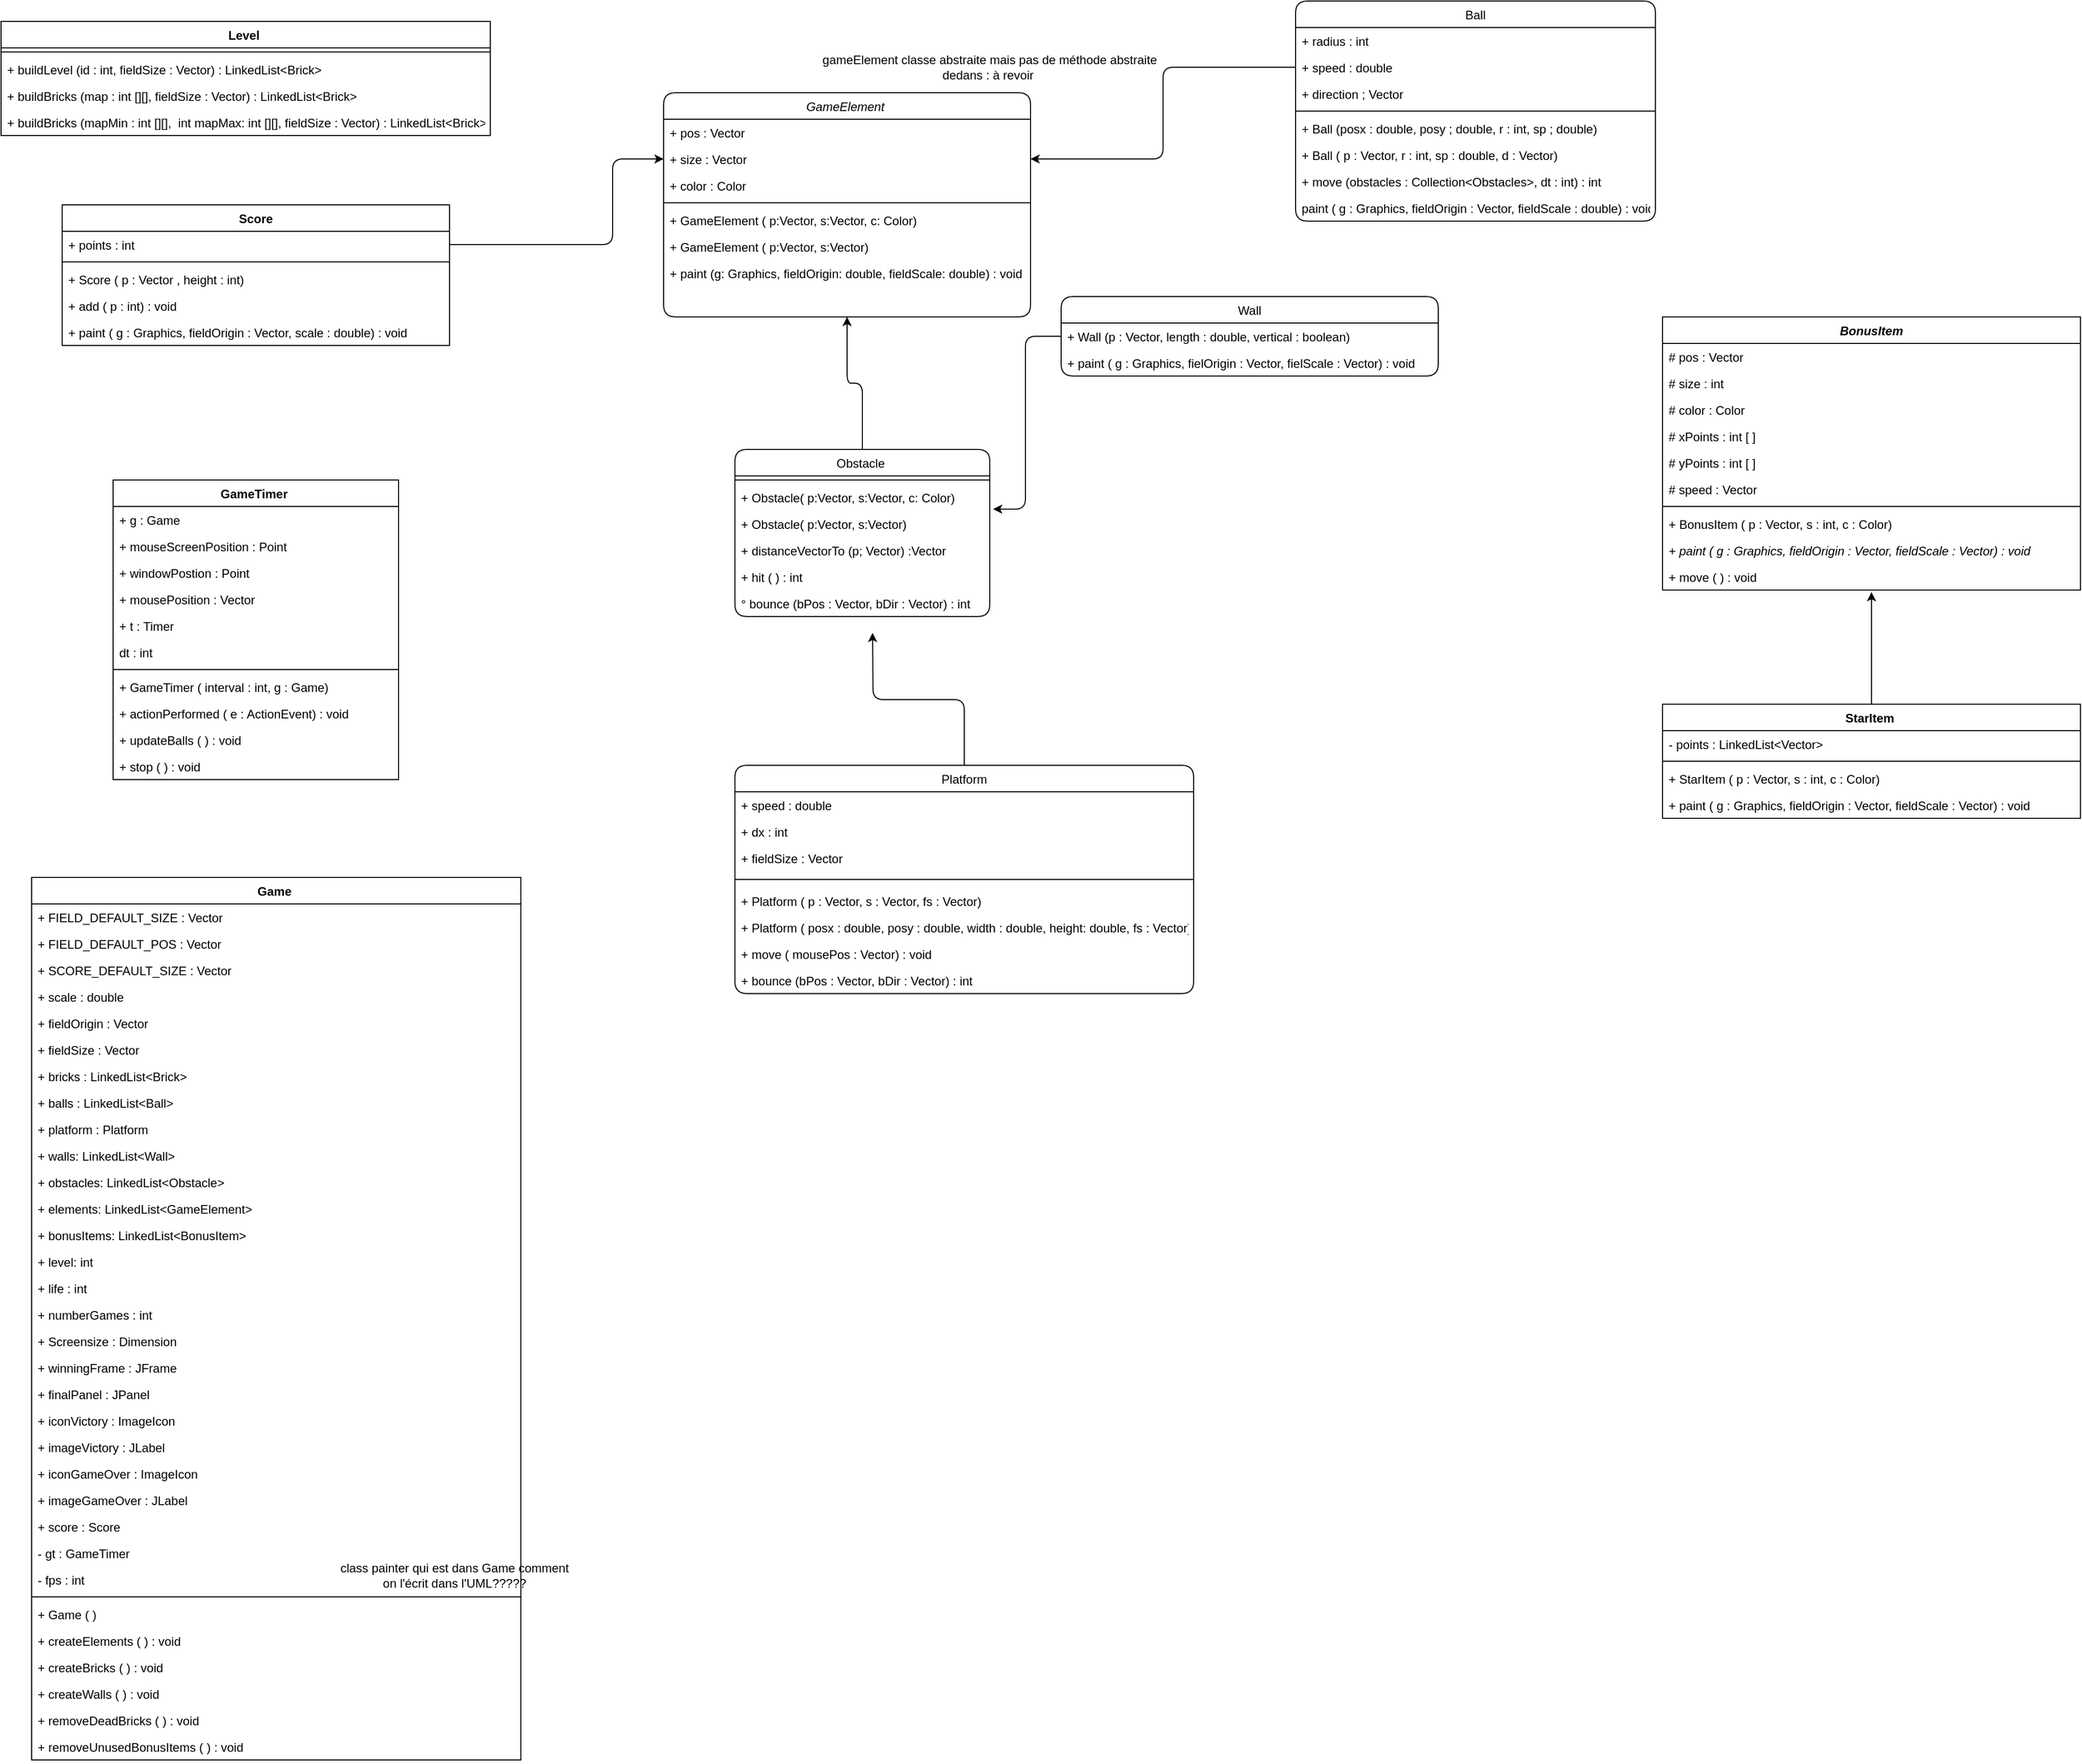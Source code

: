 <mxfile>
    <diagram id="C5RBs43oDa-KdzZeNtuy" name="Page-1">
        <mxGraphModel dx="3122" dy="638" grid="1" gridSize="10" guides="1" tooltips="1" connect="1" arrows="1" fold="1" page="1" pageScale="1" pageWidth="827" pageHeight="1169" background="none" math="0" shadow="0">
            <root>
                <mxCell id="WIyWlLk6GJQsqaUBKTNV-0"/>
                <mxCell id="WIyWlLk6GJQsqaUBKTNV-1" parent="WIyWlLk6GJQsqaUBKTNV-0"/>
                <mxCell id="zkfFHV4jXpPFQw0GAbJ--0" value="GameElement " style="swimlane;fontStyle=2;align=center;verticalAlign=top;childLayout=stackLayout;horizontal=1;startSize=26;horizontalStack=0;resizeParent=1;resizeLast=0;collapsible=1;marginBottom=0;rounded=1;shadow=0;strokeWidth=1;" parent="WIyWlLk6GJQsqaUBKTNV-1" vertex="1">
                    <mxGeometry x="-890" y="180" width="360" height="220" as="geometry">
                        <mxRectangle x="230" y="140" width="160" height="26" as="alternateBounds"/>
                    </mxGeometry>
                </mxCell>
                <mxCell id="zkfFHV4jXpPFQw0GAbJ--1" value="+ pos : Vector " style="text;align=left;verticalAlign=top;spacingLeft=4;spacingRight=4;overflow=hidden;rotatable=0;points=[[0,0.5],[1,0.5]];portConstraint=eastwest;rounded=1;" parent="zkfFHV4jXpPFQw0GAbJ--0" vertex="1">
                    <mxGeometry y="26" width="360" height="26" as="geometry"/>
                </mxCell>
                <mxCell id="zkfFHV4jXpPFQw0GAbJ--3" value="+ size : Vector " style="text;align=left;verticalAlign=top;spacingLeft=4;spacingRight=4;overflow=hidden;rotatable=0;points=[[0,0.5],[1,0.5]];portConstraint=eastwest;rounded=1;shadow=0;html=0;" parent="zkfFHV4jXpPFQw0GAbJ--0" vertex="1">
                    <mxGeometry y="52" width="360" height="26" as="geometry"/>
                </mxCell>
                <mxCell id="zkfFHV4jXpPFQw0GAbJ--2" value="+ color : Color " style="text;align=left;verticalAlign=top;spacingLeft=4;spacingRight=4;overflow=hidden;rotatable=0;points=[[0,0.5],[1,0.5]];portConstraint=eastwest;rounded=1;shadow=0;html=0;" parent="zkfFHV4jXpPFQw0GAbJ--0" vertex="1">
                    <mxGeometry y="78" width="360" height="26" as="geometry"/>
                </mxCell>
                <mxCell id="zkfFHV4jXpPFQw0GAbJ--4" value="" style="line;html=1;strokeWidth=1;align=left;verticalAlign=middle;spacingTop=-1;spacingLeft=3;spacingRight=3;rotatable=0;labelPosition=right;points=[];portConstraint=eastwest;rounded=1;" parent="zkfFHV4jXpPFQw0GAbJ--0" vertex="1">
                    <mxGeometry y="104" width="360" height="8" as="geometry"/>
                </mxCell>
                <mxCell id="zkfFHV4jXpPFQw0GAbJ--5" value="+ GameElement ( p:Vector, s:Vector, c: Color)&#10;" style="text;align=left;verticalAlign=top;spacingLeft=4;spacingRight=4;overflow=hidden;rotatable=0;points=[[0,0.5],[1,0.5]];portConstraint=eastwest;fontStyle=0;rounded=1;" parent="zkfFHV4jXpPFQw0GAbJ--0" vertex="1">
                    <mxGeometry y="112" width="360" height="26" as="geometry"/>
                </mxCell>
                <mxCell id="P5pWJtU0JUkxJ-UtCETu-0" value="+ GameElement ( p:Vector, s:Vector)&#10;" style="text;align=left;verticalAlign=top;spacingLeft=4;spacingRight=4;overflow=hidden;rotatable=0;points=[[0,0.5],[1,0.5]];portConstraint=eastwest;fontStyle=0;rounded=1;" parent="zkfFHV4jXpPFQw0GAbJ--0" vertex="1">
                    <mxGeometry y="138" width="360" height="26" as="geometry"/>
                </mxCell>
                <mxCell id="P5pWJtU0JUkxJ-UtCETu-1" value="+ paint (g: Graphics, fieldOrigin: double, fieldScale: double) : void " style="text;align=left;verticalAlign=top;spacingLeft=4;spacingRight=4;overflow=hidden;rotatable=0;points=[[0,0.5],[1,0.5]];portConstraint=eastwest;fontStyle=0;rounded=1;" parent="zkfFHV4jXpPFQw0GAbJ--0" vertex="1">
                    <mxGeometry y="164" width="360" height="26" as="geometry"/>
                </mxCell>
                <mxCell id="P5pWJtU0JUkxJ-UtCETu-25" style="edgeStyle=orthogonalEdgeStyle;rounded=1;orthogonalLoop=1;jettySize=auto;html=1;exitX=0.5;exitY=0;exitDx=0;exitDy=0;entryX=0.5;entryY=1;entryDx=0;entryDy=0;" parent="WIyWlLk6GJQsqaUBKTNV-1" source="zkfFHV4jXpPFQw0GAbJ--6" target="zkfFHV4jXpPFQw0GAbJ--0" edge="1">
                    <mxGeometry relative="1" as="geometry"/>
                </mxCell>
                <mxCell id="zkfFHV4jXpPFQw0GAbJ--6" value="Obstacle " style="swimlane;fontStyle=0;align=center;verticalAlign=top;childLayout=stackLayout;horizontal=1;startSize=26;horizontalStack=0;resizeParent=1;resizeLast=0;collapsible=1;marginBottom=0;rounded=1;shadow=0;strokeWidth=1;" parent="WIyWlLk6GJQsqaUBKTNV-1" vertex="1">
                    <mxGeometry x="-820" y="530" width="250" height="164" as="geometry">
                        <mxRectangle x="130" y="380" width="160" height="26" as="alternateBounds"/>
                    </mxGeometry>
                </mxCell>
                <mxCell id="zkfFHV4jXpPFQw0GAbJ--9" value="" style="line;html=1;strokeWidth=1;align=left;verticalAlign=middle;spacingTop=-1;spacingLeft=3;spacingRight=3;rotatable=0;labelPosition=right;points=[];portConstraint=eastwest;rounded=1;" parent="zkfFHV4jXpPFQw0GAbJ--6" vertex="1">
                    <mxGeometry y="26" width="250" height="8" as="geometry"/>
                </mxCell>
                <mxCell id="zkfFHV4jXpPFQw0GAbJ--11" value="+ Obstacle( p:Vector, s:Vector, c: Color)&#10;" style="text;align=left;verticalAlign=top;spacingLeft=4;spacingRight=4;overflow=hidden;rotatable=0;points=[[0,0.5],[1,0.5]];portConstraint=eastwest;rounded=1;" parent="zkfFHV4jXpPFQw0GAbJ--6" vertex="1">
                    <mxGeometry y="34" width="250" height="26" as="geometry"/>
                </mxCell>
                <mxCell id="P5pWJtU0JUkxJ-UtCETu-2" value="+ Obstacle( p:Vector, s:Vector)&#10;" style="text;align=left;verticalAlign=top;spacingLeft=4;spacingRight=4;overflow=hidden;rotatable=0;points=[[0,0.5],[1,0.5]];portConstraint=eastwest;rounded=1;" parent="zkfFHV4jXpPFQw0GAbJ--6" vertex="1">
                    <mxGeometry y="60" width="250" height="26" as="geometry"/>
                </mxCell>
                <mxCell id="P5pWJtU0JUkxJ-UtCETu-3" value="+ distanceVectorTo (p; Vector) :Vector" style="text;align=left;verticalAlign=top;spacingLeft=4;spacingRight=4;overflow=hidden;rotatable=0;points=[[0,0.5],[1,0.5]];portConstraint=eastwest;rounded=1;" parent="zkfFHV4jXpPFQw0GAbJ--6" vertex="1">
                    <mxGeometry y="86" width="250" height="26" as="geometry"/>
                </mxCell>
                <mxCell id="P5pWJtU0JUkxJ-UtCETu-4" value="+ hit ( ) : int " style="text;align=left;verticalAlign=top;spacingLeft=4;spacingRight=4;overflow=hidden;rotatable=0;points=[[0,0.5],[1,0.5]];portConstraint=eastwest;rounded=1;" parent="zkfFHV4jXpPFQw0GAbJ--6" vertex="1">
                    <mxGeometry y="112" width="250" height="26" as="geometry"/>
                </mxCell>
                <mxCell id="P5pWJtU0JUkxJ-UtCETu-11" value="° bounce (bPos : Vector, bDir : Vector) : int " style="text;align=left;verticalAlign=top;spacingLeft=4;spacingRight=4;overflow=hidden;rotatable=0;points=[[0,0.5],[1,0.5]];portConstraint=eastwest;rounded=1;" parent="zkfFHV4jXpPFQw0GAbJ--6" vertex="1">
                    <mxGeometry y="138" width="250" height="26" as="geometry"/>
                </mxCell>
                <mxCell id="P5pWJtU0JUkxJ-UtCETu-21" value="Wall" style="swimlane;fontStyle=0;childLayout=stackLayout;horizontal=1;startSize=26;fillColor=none;horizontalStack=0;resizeParent=1;resizeParentMax=0;resizeLast=0;collapsible=1;marginBottom=0;rounded=1;" parent="WIyWlLk6GJQsqaUBKTNV-1" vertex="1">
                    <mxGeometry x="-500" y="380" width="370" height="78" as="geometry"/>
                </mxCell>
                <mxCell id="P5pWJtU0JUkxJ-UtCETu-22" value="+ Wall (p : Vector, length : double, vertical : boolean)" style="text;strokeColor=none;fillColor=none;align=left;verticalAlign=top;spacingLeft=4;spacingRight=4;overflow=hidden;rotatable=0;points=[[0,0.5],[1,0.5]];portConstraint=eastwest;rounded=1;" parent="P5pWJtU0JUkxJ-UtCETu-21" vertex="1">
                    <mxGeometry y="26" width="370" height="26" as="geometry"/>
                </mxCell>
                <mxCell id="P5pWJtU0JUkxJ-UtCETu-23" value="+ paint ( g : Graphics, fielOrigin : Vector, fielScale : Vector) : void " style="text;strokeColor=none;fillColor=none;align=left;verticalAlign=top;spacingLeft=4;spacingRight=4;overflow=hidden;rotatable=0;points=[[0,0.5],[1,0.5]];portConstraint=eastwest;rounded=1;" parent="P5pWJtU0JUkxJ-UtCETu-21" vertex="1">
                    <mxGeometry y="52" width="370" height="26" as="geometry"/>
                </mxCell>
                <mxCell id="P5pWJtU0JUkxJ-UtCETu-27" style="edgeStyle=orthogonalEdgeStyle;rounded=1;orthogonalLoop=1;jettySize=auto;html=1;exitX=0;exitY=0.5;exitDx=0;exitDy=0;entryX=1.013;entryY=0.945;entryDx=0;entryDy=0;entryPerimeter=0;" parent="WIyWlLk6GJQsqaUBKTNV-1" source="P5pWJtU0JUkxJ-UtCETu-22" target="zkfFHV4jXpPFQw0GAbJ--11" edge="1">
                    <mxGeometry relative="1" as="geometry"/>
                </mxCell>
                <mxCell id="P5pWJtU0JUkxJ-UtCETu-42" style="edgeStyle=orthogonalEdgeStyle;rounded=1;orthogonalLoop=1;jettySize=auto;html=1;exitX=0.5;exitY=0;exitDx=0;exitDy=0;" parent="WIyWlLk6GJQsqaUBKTNV-1" source="P5pWJtU0JUkxJ-UtCETu-28" edge="1">
                    <mxGeometry relative="1" as="geometry">
                        <mxPoint x="-685" y="710" as="targetPoint"/>
                    </mxGeometry>
                </mxCell>
                <mxCell id="P5pWJtU0JUkxJ-UtCETu-28" value="Platform" style="swimlane;fontStyle=0;align=center;verticalAlign=top;childLayout=stackLayout;horizontal=1;startSize=26;horizontalStack=0;resizeParent=1;resizeParentMax=0;resizeLast=0;collapsible=1;marginBottom=0;rounded=1;" parent="WIyWlLk6GJQsqaUBKTNV-1" vertex="1">
                    <mxGeometry x="-820" y="840" width="450" height="224" as="geometry"/>
                </mxCell>
                <mxCell id="P5pWJtU0JUkxJ-UtCETu-29" value="+ speed : double " style="text;strokeColor=none;fillColor=none;align=left;verticalAlign=top;spacingLeft=4;spacingRight=4;overflow=hidden;rotatable=0;points=[[0,0.5],[1,0.5]];portConstraint=eastwest;rounded=1;" parent="P5pWJtU0JUkxJ-UtCETu-28" vertex="1">
                    <mxGeometry y="26" width="450" height="26" as="geometry"/>
                </mxCell>
                <mxCell id="P5pWJtU0JUkxJ-UtCETu-37" value="+ dx : int " style="text;strokeColor=none;fillColor=none;align=left;verticalAlign=top;spacingLeft=4;spacingRight=4;overflow=hidden;rotatable=0;points=[[0,0.5],[1,0.5]];portConstraint=eastwest;rounded=1;" parent="P5pWJtU0JUkxJ-UtCETu-28" vertex="1">
                    <mxGeometry y="52" width="450" height="26" as="geometry"/>
                </mxCell>
                <mxCell id="P5pWJtU0JUkxJ-UtCETu-38" value="+ fieldSize : Vector " style="text;strokeColor=none;fillColor=none;align=left;verticalAlign=top;spacingLeft=4;spacingRight=4;overflow=hidden;rotatable=0;points=[[0,0.5],[1,0.5]];portConstraint=eastwest;rounded=1;" parent="P5pWJtU0JUkxJ-UtCETu-28" vertex="1">
                    <mxGeometry y="78" width="450" height="26" as="geometry"/>
                </mxCell>
                <mxCell id="P5pWJtU0JUkxJ-UtCETu-30" value="" style="line;strokeWidth=1;fillColor=none;align=left;verticalAlign=middle;spacingTop=-1;spacingLeft=3;spacingRight=3;rotatable=0;labelPosition=right;points=[];portConstraint=eastwest;rounded=1;" parent="P5pWJtU0JUkxJ-UtCETu-28" vertex="1">
                    <mxGeometry y="104" width="450" height="16" as="geometry"/>
                </mxCell>
                <mxCell id="P5pWJtU0JUkxJ-UtCETu-31" value="+ Platform ( p : Vector, s : Vector, fs : Vector) " style="text;strokeColor=none;fillColor=none;align=left;verticalAlign=top;spacingLeft=4;spacingRight=4;overflow=hidden;rotatable=0;points=[[0,0.5],[1,0.5]];portConstraint=eastwest;rounded=1;" parent="P5pWJtU0JUkxJ-UtCETu-28" vertex="1">
                    <mxGeometry y="120" width="450" height="26" as="geometry"/>
                </mxCell>
                <mxCell id="1" value="+ Platform ( posx : double, posy : double, width : double, height: double, fs : Vector) " style="text;strokeColor=none;fillColor=none;align=left;verticalAlign=top;spacingLeft=4;spacingRight=4;overflow=hidden;rotatable=0;points=[[0,0.5],[1,0.5]];portConstraint=eastwest;rounded=1;" vertex="1" parent="P5pWJtU0JUkxJ-UtCETu-28">
                    <mxGeometry y="146" width="450" height="26" as="geometry"/>
                </mxCell>
                <mxCell id="P5pWJtU0JUkxJ-UtCETu-39" value="+ move ( mousePos : Vector) : void " style="text;strokeColor=none;fillColor=none;align=left;verticalAlign=top;spacingLeft=4;spacingRight=4;overflow=hidden;rotatable=0;points=[[0,0.5],[1,0.5]];portConstraint=eastwest;rounded=1;" parent="P5pWJtU0JUkxJ-UtCETu-28" vertex="1">
                    <mxGeometry y="172" width="450" height="26" as="geometry"/>
                </mxCell>
                <mxCell id="P5pWJtU0JUkxJ-UtCETu-40" value="+ bounce (bPos : Vector, bDir : Vector) : int " style="text;strokeColor=none;fillColor=none;align=left;verticalAlign=top;spacingLeft=4;spacingRight=4;overflow=hidden;rotatable=0;points=[[0,0.5],[1,0.5]];portConstraint=eastwest;rounded=1;" parent="P5pWJtU0JUkxJ-UtCETu-28" vertex="1">
                    <mxGeometry y="198" width="450" height="26" as="geometry"/>
                </mxCell>
                <mxCell id="P5pWJtU0JUkxJ-UtCETu-43" value="Ball" style="swimlane;fontStyle=0;align=center;verticalAlign=top;childLayout=stackLayout;horizontal=1;startSize=26;horizontalStack=0;resizeParent=1;resizeParentMax=0;resizeLast=0;collapsible=1;marginBottom=0;rounded=1;" parent="WIyWlLk6GJQsqaUBKTNV-1" vertex="1">
                    <mxGeometry x="-270" y="90" width="353" height="216" as="geometry"/>
                </mxCell>
                <mxCell id="P5pWJtU0JUkxJ-UtCETu-44" value="+ radius : int" style="text;strokeColor=none;fillColor=none;align=left;verticalAlign=top;spacingLeft=4;spacingRight=4;overflow=hidden;rotatable=0;points=[[0,0.5],[1,0.5]];portConstraint=eastwest;rounded=1;" parent="P5pWJtU0JUkxJ-UtCETu-43" vertex="1">
                    <mxGeometry y="26" width="353" height="26" as="geometry"/>
                </mxCell>
                <mxCell id="P5pWJtU0JUkxJ-UtCETu-47" value="+ speed : double " style="text;strokeColor=none;fillColor=none;align=left;verticalAlign=top;spacingLeft=4;spacingRight=4;overflow=hidden;rotatable=0;points=[[0,0.5],[1,0.5]];portConstraint=eastwest;rounded=1;" parent="P5pWJtU0JUkxJ-UtCETu-43" vertex="1">
                    <mxGeometry y="52" width="353" height="26" as="geometry"/>
                </mxCell>
                <mxCell id="P5pWJtU0JUkxJ-UtCETu-48" value="+ direction ; Vector " style="text;strokeColor=none;fillColor=none;align=left;verticalAlign=top;spacingLeft=4;spacingRight=4;overflow=hidden;rotatable=0;points=[[0,0.5],[1,0.5]];portConstraint=eastwest;rounded=1;" parent="P5pWJtU0JUkxJ-UtCETu-43" vertex="1">
                    <mxGeometry y="78" width="353" height="26" as="geometry"/>
                </mxCell>
                <mxCell id="P5pWJtU0JUkxJ-UtCETu-45" value="" style="line;strokeWidth=1;fillColor=none;align=left;verticalAlign=middle;spacingTop=-1;spacingLeft=3;spacingRight=3;rotatable=0;labelPosition=right;points=[];portConstraint=eastwest;rounded=1;" parent="P5pWJtU0JUkxJ-UtCETu-43" vertex="1">
                    <mxGeometry y="104" width="353" height="8" as="geometry"/>
                </mxCell>
                <mxCell id="P5pWJtU0JUkxJ-UtCETu-46" value="+ Ball (posx : double, posy ; double, r : int, sp ; double)" style="text;strokeColor=none;fillColor=none;align=left;verticalAlign=top;spacingLeft=4;spacingRight=4;overflow=hidden;rotatable=0;points=[[0,0.5],[1,0.5]];portConstraint=eastwest;rounded=1;" parent="P5pWJtU0JUkxJ-UtCETu-43" vertex="1">
                    <mxGeometry y="112" width="353" height="26" as="geometry"/>
                </mxCell>
                <mxCell id="0" value="+ Ball ( p : Vector, r : int, sp : double, d : Vector)" style="text;strokeColor=none;fillColor=none;align=left;verticalAlign=top;spacingLeft=4;spacingRight=4;overflow=hidden;rotatable=0;points=[[0,0.5],[1,0.5]];portConstraint=eastwest;rounded=1;" vertex="1" parent="P5pWJtU0JUkxJ-UtCETu-43">
                    <mxGeometry y="138" width="353" height="26" as="geometry"/>
                </mxCell>
                <mxCell id="P5pWJtU0JUkxJ-UtCETu-50" value="+ move (obstacles : Collection&lt;Obstacles&gt;, dt : int) : int " style="text;strokeColor=none;fillColor=none;align=left;verticalAlign=top;spacingLeft=4;spacingRight=4;overflow=hidden;rotatable=0;points=[[0,0.5],[1,0.5]];portConstraint=eastwest;rounded=1;" parent="P5pWJtU0JUkxJ-UtCETu-43" vertex="1">
                    <mxGeometry y="164" width="353" height="26" as="geometry"/>
                </mxCell>
                <mxCell id="P5pWJtU0JUkxJ-UtCETu-51" value="paint ( g : Graphics, fieldOrigin : Vector, fieldScale : double) : void " style="text;strokeColor=none;fillColor=none;align=left;verticalAlign=top;spacingLeft=4;spacingRight=4;overflow=hidden;rotatable=0;points=[[0,0.5],[1,0.5]];portConstraint=eastwest;rounded=1;" parent="P5pWJtU0JUkxJ-UtCETu-43" vertex="1">
                    <mxGeometry y="190" width="353" height="26" as="geometry"/>
                </mxCell>
                <mxCell id="P5pWJtU0JUkxJ-UtCETu-52" style="edgeStyle=orthogonalEdgeStyle;rounded=1;orthogonalLoop=1;jettySize=auto;html=1;exitX=0;exitY=0.5;exitDx=0;exitDy=0;entryX=1;entryY=0.5;entryDx=0;entryDy=0;" parent="WIyWlLk6GJQsqaUBKTNV-1" source="P5pWJtU0JUkxJ-UtCETu-47" target="zkfFHV4jXpPFQw0GAbJ--3" edge="1">
                    <mxGeometry relative="1" as="geometry"/>
                </mxCell>
                <mxCell id="rIkTFQc5rq41nC-OxnAQ-1" value="Level " style="swimlane;fontStyle=1;align=center;verticalAlign=top;childLayout=stackLayout;horizontal=1;startSize=26;horizontalStack=0;resizeParent=1;resizeParentMax=0;resizeLast=0;collapsible=1;marginBottom=0;" vertex="1" parent="WIyWlLk6GJQsqaUBKTNV-1">
                    <mxGeometry x="-1540" y="110" width="480" height="112" as="geometry"/>
                </mxCell>
                <mxCell id="rIkTFQc5rq41nC-OxnAQ-2" value="" style="line;strokeWidth=1;fillColor=none;align=left;verticalAlign=middle;spacingTop=-1;spacingLeft=3;spacingRight=3;rotatable=0;labelPosition=right;points=[];portConstraint=eastwest;" vertex="1" parent="rIkTFQc5rq41nC-OxnAQ-1">
                    <mxGeometry y="26" width="480" height="8" as="geometry"/>
                </mxCell>
                <mxCell id="rIkTFQc5rq41nC-OxnAQ-3" value="+ buildLevel (id : int, fieldSize : Vector) : LinkedList&lt;Brick&gt;" style="text;strokeColor=none;fillColor=none;align=left;verticalAlign=top;spacingLeft=4;spacingRight=4;overflow=hidden;rotatable=0;points=[[0,0.5],[1,0.5]];portConstraint=eastwest;" vertex="1" parent="rIkTFQc5rq41nC-OxnAQ-1">
                    <mxGeometry y="34" width="480" height="26" as="geometry"/>
                </mxCell>
                <mxCell id="rIkTFQc5rq41nC-OxnAQ-4" value="+ buildBricks (map : int [][], fieldSize : Vector) : LinkedList&lt;Brick&gt;" style="text;strokeColor=none;fillColor=none;align=left;verticalAlign=top;spacingLeft=4;spacingRight=4;overflow=hidden;rotatable=0;points=[[0,0.5],[1,0.5]];portConstraint=eastwest;" vertex="1" parent="rIkTFQc5rq41nC-OxnAQ-1">
                    <mxGeometry y="60" width="480" height="26" as="geometry"/>
                </mxCell>
                <mxCell id="rIkTFQc5rq41nC-OxnAQ-5" value="+ buildBricks (mapMin : int [][],  int mapMax: int [][], fieldSize : Vector) : LinkedList&lt;Brick&gt;" style="text;strokeColor=none;fillColor=none;align=left;verticalAlign=top;spacingLeft=4;spacingRight=4;overflow=hidden;rotatable=0;points=[[0,0.5],[1,0.5]];portConstraint=eastwest;" vertex="1" parent="rIkTFQc5rq41nC-OxnAQ-1">
                    <mxGeometry y="86" width="480" height="26" as="geometry"/>
                </mxCell>
                <mxCell id="3sQyv6i3t1E8PnTwrgPQ-1" value="GameTimer " style="swimlane;fontStyle=1;align=center;verticalAlign=top;childLayout=stackLayout;horizontal=1;startSize=26;horizontalStack=0;resizeParent=1;resizeParentMax=0;resizeLast=0;collapsible=1;marginBottom=0;" vertex="1" parent="WIyWlLk6GJQsqaUBKTNV-1">
                    <mxGeometry x="-1430" y="560" width="280" height="294" as="geometry"/>
                </mxCell>
                <mxCell id="3sQyv6i3t1E8PnTwrgPQ-2" value="+ g : Game " style="text;strokeColor=none;fillColor=none;align=left;verticalAlign=top;spacingLeft=4;spacingRight=4;overflow=hidden;rotatable=0;points=[[0,0.5],[1,0.5]];portConstraint=eastwest;" vertex="1" parent="3sQyv6i3t1E8PnTwrgPQ-1">
                    <mxGeometry y="26" width="280" height="26" as="geometry"/>
                </mxCell>
                <mxCell id="3sQyv6i3t1E8PnTwrgPQ-3" value="+ mouseScreenPosition : Point" style="text;strokeColor=none;fillColor=none;align=left;verticalAlign=top;spacingLeft=4;spacingRight=4;overflow=hidden;rotatable=0;points=[[0,0.5],[1,0.5]];portConstraint=eastwest;" vertex="1" parent="3sQyv6i3t1E8PnTwrgPQ-1">
                    <mxGeometry y="52" width="280" height="26" as="geometry"/>
                </mxCell>
                <mxCell id="3sQyv6i3t1E8PnTwrgPQ-4" value="+ windowPostion : Point " style="text;strokeColor=none;fillColor=none;align=left;verticalAlign=top;spacingLeft=4;spacingRight=4;overflow=hidden;rotatable=0;points=[[0,0.5],[1,0.5]];portConstraint=eastwest;" vertex="1" parent="3sQyv6i3t1E8PnTwrgPQ-1">
                    <mxGeometry y="78" width="280" height="26" as="geometry"/>
                </mxCell>
                <mxCell id="3sQyv6i3t1E8PnTwrgPQ-5" value="+ mousePosition : Vector " style="text;strokeColor=none;fillColor=none;align=left;verticalAlign=top;spacingLeft=4;spacingRight=4;overflow=hidden;rotatable=0;points=[[0,0.5],[1,0.5]];portConstraint=eastwest;" vertex="1" parent="3sQyv6i3t1E8PnTwrgPQ-1">
                    <mxGeometry y="104" width="280" height="26" as="geometry"/>
                </mxCell>
                <mxCell id="3sQyv6i3t1E8PnTwrgPQ-6" value="+ t : Timer " style="text;strokeColor=none;fillColor=none;align=left;verticalAlign=top;spacingLeft=4;spacingRight=4;overflow=hidden;rotatable=0;points=[[0,0.5],[1,0.5]];portConstraint=eastwest;" vertex="1" parent="3sQyv6i3t1E8PnTwrgPQ-1">
                    <mxGeometry y="130" width="280" height="26" as="geometry"/>
                </mxCell>
                <mxCell id="3sQyv6i3t1E8PnTwrgPQ-7" value="dt : int " style="text;strokeColor=none;fillColor=none;align=left;verticalAlign=top;spacingLeft=4;spacingRight=4;overflow=hidden;rotatable=0;points=[[0,0.5],[1,0.5]];portConstraint=eastwest;" vertex="1" parent="3sQyv6i3t1E8PnTwrgPQ-1">
                    <mxGeometry y="156" width="280" height="26" as="geometry"/>
                </mxCell>
                <mxCell id="3sQyv6i3t1E8PnTwrgPQ-8" value="" style="line;strokeWidth=1;fillColor=none;align=left;verticalAlign=middle;spacingTop=-1;spacingLeft=3;spacingRight=3;rotatable=0;labelPosition=right;points=[];portConstraint=eastwest;" vertex="1" parent="3sQyv6i3t1E8PnTwrgPQ-1">
                    <mxGeometry y="182" width="280" height="8" as="geometry"/>
                </mxCell>
                <mxCell id="3sQyv6i3t1E8PnTwrgPQ-9" value="+ GameTimer ( interval : int, g : Game)" style="text;strokeColor=none;fillColor=none;align=left;verticalAlign=top;spacingLeft=4;spacingRight=4;overflow=hidden;rotatable=0;points=[[0,0.5],[1,0.5]];portConstraint=eastwest;" vertex="1" parent="3sQyv6i3t1E8PnTwrgPQ-1">
                    <mxGeometry y="190" width="280" height="26" as="geometry"/>
                </mxCell>
                <mxCell id="3sQyv6i3t1E8PnTwrgPQ-10" value="+ actionPerformed ( e : ActionEvent) : void " style="text;strokeColor=none;fillColor=none;align=left;verticalAlign=top;spacingLeft=4;spacingRight=4;overflow=hidden;rotatable=0;points=[[0,0.5],[1,0.5]];portConstraint=eastwest;" vertex="1" parent="3sQyv6i3t1E8PnTwrgPQ-1">
                    <mxGeometry y="216" width="280" height="26" as="geometry"/>
                </mxCell>
                <mxCell id="3sQyv6i3t1E8PnTwrgPQ-11" value="+ updateBalls ( ) : void " style="text;strokeColor=none;fillColor=none;align=left;verticalAlign=top;spacingLeft=4;spacingRight=4;overflow=hidden;rotatable=0;points=[[0,0.5],[1,0.5]];portConstraint=eastwest;" vertex="1" parent="3sQyv6i3t1E8PnTwrgPQ-1">
                    <mxGeometry y="242" width="280" height="26" as="geometry"/>
                </mxCell>
                <mxCell id="3sQyv6i3t1E8PnTwrgPQ-12" value="+ stop ( ) : void " style="text;strokeColor=none;fillColor=none;align=left;verticalAlign=top;spacingLeft=4;spacingRight=4;overflow=hidden;rotatable=0;points=[[0,0.5],[1,0.5]];portConstraint=eastwest;" vertex="1" parent="3sQyv6i3t1E8PnTwrgPQ-1">
                    <mxGeometry y="268" width="280" height="26" as="geometry"/>
                </mxCell>
                <mxCell id="muImEL95zhOur9puR7TI-1" value="Score" style="swimlane;fontStyle=1;align=center;verticalAlign=top;childLayout=stackLayout;horizontal=1;startSize=26;horizontalStack=0;resizeParent=1;resizeParentMax=0;resizeLast=0;collapsible=1;marginBottom=0;" vertex="1" parent="WIyWlLk6GJQsqaUBKTNV-1">
                    <mxGeometry x="-1480" y="290" width="380" height="138" as="geometry"/>
                </mxCell>
                <mxCell id="muImEL95zhOur9puR7TI-2" value="+ points : int " style="text;strokeColor=none;fillColor=none;align=left;verticalAlign=top;spacingLeft=4;spacingRight=4;overflow=hidden;rotatable=0;points=[[0,0.5],[1,0.5]];portConstraint=eastwest;" vertex="1" parent="muImEL95zhOur9puR7TI-1">
                    <mxGeometry y="26" width="380" height="26" as="geometry"/>
                </mxCell>
                <mxCell id="muImEL95zhOur9puR7TI-3" value="" style="line;strokeWidth=1;fillColor=none;align=left;verticalAlign=middle;spacingTop=-1;spacingLeft=3;spacingRight=3;rotatable=0;labelPosition=right;points=[];portConstraint=eastwest;" vertex="1" parent="muImEL95zhOur9puR7TI-1">
                    <mxGeometry y="52" width="380" height="8" as="geometry"/>
                </mxCell>
                <mxCell id="muImEL95zhOur9puR7TI-4" value="+ Score ( p : Vector , height : int)" style="text;strokeColor=none;fillColor=none;align=left;verticalAlign=top;spacingLeft=4;spacingRight=4;overflow=hidden;rotatable=0;points=[[0,0.5],[1,0.5]];portConstraint=eastwest;" vertex="1" parent="muImEL95zhOur9puR7TI-1">
                    <mxGeometry y="60" width="380" height="26" as="geometry"/>
                </mxCell>
                <mxCell id="muImEL95zhOur9puR7TI-5" value="+ add ( p : int) : void " style="text;strokeColor=none;fillColor=none;align=left;verticalAlign=top;spacingLeft=4;spacingRight=4;overflow=hidden;rotatable=0;points=[[0,0.5],[1,0.5]];portConstraint=eastwest;" vertex="1" parent="muImEL95zhOur9puR7TI-1">
                    <mxGeometry y="86" width="380" height="26" as="geometry"/>
                </mxCell>
                <mxCell id="muImEL95zhOur9puR7TI-6" value="+ paint ( g : Graphics, fieldOrigin : Vector, scale : double) : void " style="text;strokeColor=none;fillColor=none;align=left;verticalAlign=top;spacingLeft=4;spacingRight=4;overflow=hidden;rotatable=0;points=[[0,0.5],[1,0.5]];portConstraint=eastwest;" vertex="1" parent="muImEL95zhOur9puR7TI-1">
                    <mxGeometry y="112" width="380" height="26" as="geometry"/>
                </mxCell>
                <mxCell id="muImEL95zhOur9puR7TI-8" style="edgeStyle=none;html=1;exitX=1;exitY=0.5;exitDx=0;exitDy=0;entryX=0;entryY=0.5;entryDx=0;entryDy=0;" edge="1" parent="WIyWlLk6GJQsqaUBKTNV-1" source="muImEL95zhOur9puR7TI-2" target="zkfFHV4jXpPFQw0GAbJ--3">
                    <mxGeometry relative="1" as="geometry">
                        <Array as="points">
                            <mxPoint x="-940" y="329"/>
                            <mxPoint x="-940" y="245"/>
                        </Array>
                    </mxGeometry>
                </mxCell>
                <mxCell id="2" value="BonusItem" style="swimlane;fontStyle=3;align=center;verticalAlign=top;childLayout=stackLayout;horizontal=1;startSize=26;horizontalStack=0;resizeParent=1;resizeParentMax=0;resizeLast=0;collapsible=1;marginBottom=0;" vertex="1" parent="WIyWlLk6GJQsqaUBKTNV-1">
                    <mxGeometry x="90" y="400" width="410" height="268" as="geometry"/>
                </mxCell>
                <mxCell id="3" value="# pos : Vector " style="text;strokeColor=none;fillColor=none;align=left;verticalAlign=top;spacingLeft=4;spacingRight=4;overflow=hidden;rotatable=0;points=[[0,0.5],[1,0.5]];portConstraint=eastwest;" vertex="1" parent="2">
                    <mxGeometry y="26" width="410" height="26" as="geometry"/>
                </mxCell>
                <mxCell id="6" value="# size : int " style="text;strokeColor=none;fillColor=none;align=left;verticalAlign=top;spacingLeft=4;spacingRight=4;overflow=hidden;rotatable=0;points=[[0,0.5],[1,0.5]];portConstraint=eastwest;" vertex="1" parent="2">
                    <mxGeometry y="52" width="410" height="26" as="geometry"/>
                </mxCell>
                <mxCell id="7" value="# color : Color" style="text;strokeColor=none;fillColor=none;align=left;verticalAlign=top;spacingLeft=4;spacingRight=4;overflow=hidden;rotatable=0;points=[[0,0.5],[1,0.5]];portConstraint=eastwest;" vertex="1" parent="2">
                    <mxGeometry y="78" width="410" height="26" as="geometry"/>
                </mxCell>
                <mxCell id="8" value="# xPoints : int [ ]" style="text;strokeColor=none;fillColor=none;align=left;verticalAlign=top;spacingLeft=4;spacingRight=4;overflow=hidden;rotatable=0;points=[[0,0.5],[1,0.5]];portConstraint=eastwest;" vertex="1" parent="2">
                    <mxGeometry y="104" width="410" height="26" as="geometry"/>
                </mxCell>
                <mxCell id="9" value="# yPoints : int [ ]" style="text;strokeColor=none;fillColor=none;align=left;verticalAlign=top;spacingLeft=4;spacingRight=4;overflow=hidden;rotatable=0;points=[[0,0.5],[1,0.5]];portConstraint=eastwest;" vertex="1" parent="2">
                    <mxGeometry y="130" width="410" height="26" as="geometry"/>
                </mxCell>
                <mxCell id="10" value="# speed : Vector " style="text;strokeColor=none;fillColor=none;align=left;verticalAlign=top;spacingLeft=4;spacingRight=4;overflow=hidden;rotatable=0;points=[[0,0.5],[1,0.5]];portConstraint=eastwest;" vertex="1" parent="2">
                    <mxGeometry y="156" width="410" height="26" as="geometry"/>
                </mxCell>
                <mxCell id="4" value="" style="line;strokeWidth=1;fillColor=none;align=left;verticalAlign=middle;spacingTop=-1;spacingLeft=3;spacingRight=3;rotatable=0;labelPosition=right;points=[];portConstraint=eastwest;" vertex="1" parent="2">
                    <mxGeometry y="182" width="410" height="8" as="geometry"/>
                </mxCell>
                <mxCell id="5" value="+ BonusItem ( p : Vector, s : int, c : Color) " style="text;strokeColor=none;fillColor=none;align=left;verticalAlign=top;spacingLeft=4;spacingRight=4;overflow=hidden;rotatable=0;points=[[0,0.5],[1,0.5]];portConstraint=eastwest;" vertex="1" parent="2">
                    <mxGeometry y="190" width="410" height="26" as="geometry"/>
                </mxCell>
                <mxCell id="11" value="+ paint ( g : Graphics, fieldOrigin : Vector, fieldScale : Vector) : void " style="text;strokeColor=none;fillColor=none;align=left;verticalAlign=top;spacingLeft=4;spacingRight=4;overflow=hidden;rotatable=0;points=[[0,0.5],[1,0.5]];portConstraint=eastwest;fontStyle=2" vertex="1" parent="2">
                    <mxGeometry y="216" width="410" height="26" as="geometry"/>
                </mxCell>
                <mxCell id="12" value="+ move ( ) : void " style="text;strokeColor=none;fillColor=none;align=left;verticalAlign=top;spacingLeft=4;spacingRight=4;overflow=hidden;rotatable=0;points=[[0,0.5],[1,0.5]];portConstraint=eastwest;" vertex="1" parent="2">
                    <mxGeometry y="242" width="410" height="26" as="geometry"/>
                </mxCell>
                <mxCell id="22" style="edgeStyle=none;html=1;exitX=0.5;exitY=0;exitDx=0;exitDy=0;" edge="1" parent="WIyWlLk6GJQsqaUBKTNV-1" source="14">
                    <mxGeometry relative="1" as="geometry">
                        <mxPoint x="295" y="670" as="targetPoint"/>
                    </mxGeometry>
                </mxCell>
                <mxCell id="14" value="StarItem " style="swimlane;fontStyle=1;align=center;verticalAlign=top;childLayout=stackLayout;horizontal=1;startSize=26;horizontalStack=0;resizeParent=1;resizeParentMax=0;resizeLast=0;collapsible=1;marginBottom=0;" vertex="1" parent="WIyWlLk6GJQsqaUBKTNV-1">
                    <mxGeometry x="90" y="780" width="410" height="112" as="geometry"/>
                </mxCell>
                <mxCell id="15" value="- points : LinkedList&lt;Vector&gt;" style="text;strokeColor=none;fillColor=none;align=left;verticalAlign=top;spacingLeft=4;spacingRight=4;overflow=hidden;rotatable=0;points=[[0,0.5],[1,0.5]];portConstraint=eastwest;" vertex="1" parent="14">
                    <mxGeometry y="26" width="410" height="26" as="geometry"/>
                </mxCell>
                <mxCell id="16" value="" style="line;strokeWidth=1;fillColor=none;align=left;verticalAlign=middle;spacingTop=-1;spacingLeft=3;spacingRight=3;rotatable=0;labelPosition=right;points=[];portConstraint=eastwest;" vertex="1" parent="14">
                    <mxGeometry y="52" width="410" height="8" as="geometry"/>
                </mxCell>
                <mxCell id="17" value="+ StarItem ( p : Vector, s : int, c : Color)" style="text;strokeColor=none;fillColor=none;align=left;verticalAlign=top;spacingLeft=4;spacingRight=4;overflow=hidden;rotatable=0;points=[[0,0.5],[1,0.5]];portConstraint=eastwest;" vertex="1" parent="14">
                    <mxGeometry y="60" width="410" height="26" as="geometry"/>
                </mxCell>
                <mxCell id="19" value="+ paint ( g : Graphics, fieldOrigin : Vector, fieldScale : Vector) : void " style="text;strokeColor=none;fillColor=none;align=left;verticalAlign=top;spacingLeft=4;spacingRight=4;overflow=hidden;rotatable=0;points=[[0,0.5],[1,0.5]];portConstraint=eastwest;fontStyle=0" vertex="1" parent="14">
                    <mxGeometry y="86" width="410" height="26" as="geometry"/>
                </mxCell>
                <mxCell id="23" value="Game " style="swimlane;fontStyle=1;align=center;verticalAlign=top;childLayout=stackLayout;horizontal=1;startSize=26;horizontalStack=0;resizeParent=1;resizeParentMax=0;resizeLast=0;collapsible=1;marginBottom=0;" vertex="1" parent="WIyWlLk6GJQsqaUBKTNV-1">
                    <mxGeometry x="-1510" y="950" width="480" height="866" as="geometry"/>
                </mxCell>
                <mxCell id="24" value="+ FIELD_DEFAULT_SIZE : Vector " style="text;strokeColor=none;fillColor=none;align=left;verticalAlign=top;spacingLeft=4;spacingRight=4;overflow=hidden;rotatable=0;points=[[0,0.5],[1,0.5]];portConstraint=eastwest;" vertex="1" parent="23">
                    <mxGeometry y="26" width="480" height="26" as="geometry"/>
                </mxCell>
                <mxCell id="27" value="+ FIELD_DEFAULT_POS : Vector " style="text;strokeColor=none;fillColor=none;align=left;verticalAlign=top;spacingLeft=4;spacingRight=4;overflow=hidden;rotatable=0;points=[[0,0.5],[1,0.5]];portConstraint=eastwest;" vertex="1" parent="23">
                    <mxGeometry y="52" width="480" height="26" as="geometry"/>
                </mxCell>
                <mxCell id="28" value="+ SCORE_DEFAULT_SIZE : Vector " style="text;strokeColor=none;fillColor=none;align=left;verticalAlign=top;spacingLeft=4;spacingRight=4;overflow=hidden;rotatable=0;points=[[0,0.5],[1,0.5]];portConstraint=eastwest;" vertex="1" parent="23">
                    <mxGeometry y="78" width="480" height="26" as="geometry"/>
                </mxCell>
                <mxCell id="29" value="+ scale : double " style="text;strokeColor=none;fillColor=none;align=left;verticalAlign=top;spacingLeft=4;spacingRight=4;overflow=hidden;rotatable=0;points=[[0,0.5],[1,0.5]];portConstraint=eastwest;" vertex="1" parent="23">
                    <mxGeometry y="104" width="480" height="26" as="geometry"/>
                </mxCell>
                <mxCell id="30" value="+ fieldOrigin : Vector " style="text;strokeColor=none;fillColor=none;align=left;verticalAlign=top;spacingLeft=4;spacingRight=4;overflow=hidden;rotatable=0;points=[[0,0.5],[1,0.5]];portConstraint=eastwest;" vertex="1" parent="23">
                    <mxGeometry y="130" width="480" height="26" as="geometry"/>
                </mxCell>
                <mxCell id="31" value="+ fieldSize : Vector " style="text;strokeColor=none;fillColor=none;align=left;verticalAlign=top;spacingLeft=4;spacingRight=4;overflow=hidden;rotatable=0;points=[[0,0.5],[1,0.5]];portConstraint=eastwest;" vertex="1" parent="23">
                    <mxGeometry y="156" width="480" height="26" as="geometry"/>
                </mxCell>
                <mxCell id="32" value="+ bricks : LinkedList&lt;Brick&gt;" style="text;strokeColor=none;fillColor=none;align=left;verticalAlign=top;spacingLeft=4;spacingRight=4;overflow=hidden;rotatable=0;points=[[0,0.5],[1,0.5]];portConstraint=eastwest;" vertex="1" parent="23">
                    <mxGeometry y="182" width="480" height="26" as="geometry"/>
                </mxCell>
                <mxCell id="33" value="+ balls : LinkedList&lt;Ball&gt;" style="text;strokeColor=none;fillColor=none;align=left;verticalAlign=top;spacingLeft=4;spacingRight=4;overflow=hidden;rotatable=0;points=[[0,0.5],[1,0.5]];portConstraint=eastwest;" vertex="1" parent="23">
                    <mxGeometry y="208" width="480" height="26" as="geometry"/>
                </mxCell>
                <mxCell id="34" value="+ platform : Platform " style="text;strokeColor=none;fillColor=none;align=left;verticalAlign=top;spacingLeft=4;spacingRight=4;overflow=hidden;rotatable=0;points=[[0,0.5],[1,0.5]];portConstraint=eastwest;" vertex="1" parent="23">
                    <mxGeometry y="234" width="480" height="26" as="geometry"/>
                </mxCell>
                <mxCell id="35" value="+ walls: LinkedList&lt;Wall&gt;" style="text;strokeColor=none;fillColor=none;align=left;verticalAlign=top;spacingLeft=4;spacingRight=4;overflow=hidden;rotatable=0;points=[[0,0.5],[1,0.5]];portConstraint=eastwest;" vertex="1" parent="23">
                    <mxGeometry y="260" width="480" height="26" as="geometry"/>
                </mxCell>
                <mxCell id="36" value="+ obstacles: LinkedList&lt;Obstacle&gt;" style="text;strokeColor=none;fillColor=none;align=left;verticalAlign=top;spacingLeft=4;spacingRight=4;overflow=hidden;rotatable=0;points=[[0,0.5],[1,0.5]];portConstraint=eastwest;" vertex="1" parent="23">
                    <mxGeometry y="286" width="480" height="26" as="geometry"/>
                </mxCell>
                <mxCell id="37" value="+ elements: LinkedList&lt;GameElement&gt;" style="text;strokeColor=none;fillColor=none;align=left;verticalAlign=top;spacingLeft=4;spacingRight=4;overflow=hidden;rotatable=0;points=[[0,0.5],[1,0.5]];portConstraint=eastwest;" vertex="1" parent="23">
                    <mxGeometry y="312" width="480" height="26" as="geometry"/>
                </mxCell>
                <mxCell id="38" value="+ bonusItems: LinkedList&lt;BonusItem&gt;" style="text;strokeColor=none;fillColor=none;align=left;verticalAlign=top;spacingLeft=4;spacingRight=4;overflow=hidden;rotatable=0;points=[[0,0.5],[1,0.5]];portConstraint=eastwest;" vertex="1" parent="23">
                    <mxGeometry y="338" width="480" height="26" as="geometry"/>
                </mxCell>
                <mxCell id="39" value="+ level: int " style="text;strokeColor=none;fillColor=none;align=left;verticalAlign=top;spacingLeft=4;spacingRight=4;overflow=hidden;rotatable=0;points=[[0,0.5],[1,0.5]];portConstraint=eastwest;" vertex="1" parent="23">
                    <mxGeometry y="364" width="480" height="26" as="geometry"/>
                </mxCell>
                <mxCell id="40" value="+ life : int " style="text;strokeColor=none;fillColor=none;align=left;verticalAlign=top;spacingLeft=4;spacingRight=4;overflow=hidden;rotatable=0;points=[[0,0.5],[1,0.5]];portConstraint=eastwest;" vertex="1" parent="23">
                    <mxGeometry y="390" width="480" height="26" as="geometry"/>
                </mxCell>
                <mxCell id="42" value="+ numberGames : int " style="text;strokeColor=none;fillColor=none;align=left;verticalAlign=top;spacingLeft=4;spacingRight=4;overflow=hidden;rotatable=0;points=[[0,0.5],[1,0.5]];portConstraint=eastwest;" vertex="1" parent="23">
                    <mxGeometry y="416" width="480" height="26" as="geometry"/>
                </mxCell>
                <mxCell id="43" value="+ Screensize : Dimension" style="text;strokeColor=none;fillColor=none;align=left;verticalAlign=top;spacingLeft=4;spacingRight=4;overflow=hidden;rotatable=0;points=[[0,0.5],[1,0.5]];portConstraint=eastwest;" vertex="1" parent="23">
                    <mxGeometry y="442" width="480" height="26" as="geometry"/>
                </mxCell>
                <mxCell id="44" value="+ winningFrame : JFrame " style="text;strokeColor=none;fillColor=none;align=left;verticalAlign=top;spacingLeft=4;spacingRight=4;overflow=hidden;rotatable=0;points=[[0,0.5],[1,0.5]];portConstraint=eastwest;" vertex="1" parent="23">
                    <mxGeometry y="468" width="480" height="26" as="geometry"/>
                </mxCell>
                <mxCell id="45" value="+ finalPanel : JPanel " style="text;strokeColor=none;fillColor=none;align=left;verticalAlign=top;spacingLeft=4;spacingRight=4;overflow=hidden;rotatable=0;points=[[0,0.5],[1,0.5]];portConstraint=eastwest;" vertex="1" parent="23">
                    <mxGeometry y="494" width="480" height="26" as="geometry"/>
                </mxCell>
                <mxCell id="46" value="+ iconVictory : ImageIcon " style="text;strokeColor=none;fillColor=none;align=left;verticalAlign=top;spacingLeft=4;spacingRight=4;overflow=hidden;rotatable=0;points=[[0,0.5],[1,0.5]];portConstraint=eastwest;" vertex="1" parent="23">
                    <mxGeometry y="520" width="480" height="26" as="geometry"/>
                </mxCell>
                <mxCell id="47" value="+ imageVictory : JLabel" style="text;strokeColor=none;fillColor=none;align=left;verticalAlign=top;spacingLeft=4;spacingRight=4;overflow=hidden;rotatable=0;points=[[0,0.5],[1,0.5]];portConstraint=eastwest;" vertex="1" parent="23">
                    <mxGeometry y="546" width="480" height="26" as="geometry"/>
                </mxCell>
                <mxCell id="48" value="+ iconGameOver : ImageIcon" style="text;strokeColor=none;fillColor=none;align=left;verticalAlign=top;spacingLeft=4;spacingRight=4;overflow=hidden;rotatable=0;points=[[0,0.5],[1,0.5]];portConstraint=eastwest;" vertex="1" parent="23">
                    <mxGeometry y="572" width="480" height="26" as="geometry"/>
                </mxCell>
                <mxCell id="49" value="+ imageGameOver : JLabel" style="text;strokeColor=none;fillColor=none;align=left;verticalAlign=top;spacingLeft=4;spacingRight=4;overflow=hidden;rotatable=0;points=[[0,0.5],[1,0.5]];portConstraint=eastwest;" vertex="1" parent="23">
                    <mxGeometry y="598" width="480" height="26" as="geometry"/>
                </mxCell>
                <mxCell id="50" value="+ score : Score " style="text;strokeColor=none;fillColor=none;align=left;verticalAlign=top;spacingLeft=4;spacingRight=4;overflow=hidden;rotatable=0;points=[[0,0.5],[1,0.5]];portConstraint=eastwest;" vertex="1" parent="23">
                    <mxGeometry y="624" width="480" height="26" as="geometry"/>
                </mxCell>
                <mxCell id="51" value="- gt : GameTimer " style="text;strokeColor=none;fillColor=none;align=left;verticalAlign=top;spacingLeft=4;spacingRight=4;overflow=hidden;rotatable=0;points=[[0,0.5],[1,0.5]];portConstraint=eastwest;" vertex="1" parent="23">
                    <mxGeometry y="650" width="480" height="26" as="geometry"/>
                </mxCell>
                <mxCell id="52" value="- fps : int " style="text;strokeColor=none;fillColor=none;align=left;verticalAlign=top;spacingLeft=4;spacingRight=4;overflow=hidden;rotatable=0;points=[[0,0.5],[1,0.5]];portConstraint=eastwest;" vertex="1" parent="23">
                    <mxGeometry y="676" width="480" height="26" as="geometry"/>
                </mxCell>
                <mxCell id="25" value="" style="line;strokeWidth=1;fillColor=none;align=left;verticalAlign=middle;spacingTop=-1;spacingLeft=3;spacingRight=3;rotatable=0;labelPosition=right;points=[];portConstraint=eastwest;" vertex="1" parent="23">
                    <mxGeometry y="702" width="480" height="8" as="geometry"/>
                </mxCell>
                <mxCell id="26" value="+ Game ( ) " style="text;strokeColor=none;fillColor=none;align=left;verticalAlign=top;spacingLeft=4;spacingRight=4;overflow=hidden;rotatable=0;points=[[0,0.5],[1,0.5]];portConstraint=eastwest;" vertex="1" parent="23">
                    <mxGeometry y="710" width="480" height="26" as="geometry"/>
                </mxCell>
                <mxCell id="53" value="+ createElements ( ) : void " style="text;strokeColor=none;fillColor=none;align=left;verticalAlign=top;spacingLeft=4;spacingRight=4;overflow=hidden;rotatable=0;points=[[0,0.5],[1,0.5]];portConstraint=eastwest;" vertex="1" parent="23">
                    <mxGeometry y="736" width="480" height="26" as="geometry"/>
                </mxCell>
                <mxCell id="54" value="+ createBricks ( ) : void " style="text;strokeColor=none;fillColor=none;align=left;verticalAlign=top;spacingLeft=4;spacingRight=4;overflow=hidden;rotatable=0;points=[[0,0.5],[1,0.5]];portConstraint=eastwest;" vertex="1" parent="23">
                    <mxGeometry y="762" width="480" height="26" as="geometry"/>
                </mxCell>
                <mxCell id="55" value="+ createWalls ( ) : void " style="text;strokeColor=none;fillColor=none;align=left;verticalAlign=top;spacingLeft=4;spacingRight=4;overflow=hidden;rotatable=0;points=[[0,0.5],[1,0.5]];portConstraint=eastwest;" vertex="1" parent="23">
                    <mxGeometry y="788" width="480" height="26" as="geometry"/>
                </mxCell>
                <mxCell id="56" value="+ removeDeadBricks ( ) : void" style="text;strokeColor=none;fillColor=none;align=left;verticalAlign=top;spacingLeft=4;spacingRight=4;overflow=hidden;rotatable=0;points=[[0,0.5],[1,0.5]];portConstraint=eastwest;" vertex="1" parent="23">
                    <mxGeometry y="814" width="480" height="26" as="geometry"/>
                </mxCell>
                <mxCell id="57" value="+ removeUnusedBonusItems ( ) : void " style="text;strokeColor=none;fillColor=none;align=left;verticalAlign=top;spacingLeft=4;spacingRight=4;overflow=hidden;rotatable=0;points=[[0,0.5],[1,0.5]];portConstraint=eastwest;" vertex="1" parent="23">
                    <mxGeometry y="840" width="480" height="26" as="geometry"/>
                </mxCell>
                <mxCell id="58" value="class painter qui est dans Game comment on l'écrit dans l'UML?????" style="text;html=1;strokeColor=none;fillColor=none;align=center;verticalAlign=middle;whiteSpace=wrap;rounded=0;" vertex="1" parent="WIyWlLk6GJQsqaUBKTNV-1">
                    <mxGeometry x="-1210" y="1620" width="230" height="30" as="geometry"/>
                </mxCell>
                <mxCell id="13" value="gameElement classe abstraite mais pas de méthode abstraite dedans : à revoir&amp;nbsp;" style="text;html=1;strokeColor=none;fillColor=none;align=center;verticalAlign=middle;whiteSpace=wrap;rounded=0;" vertex="1" parent="WIyWlLk6GJQsqaUBKTNV-1">
                    <mxGeometry x="-750" y="140" width="360" height="30" as="geometry"/>
                </mxCell>
            </root>
        </mxGraphModel>
    </diagram>
</mxfile>